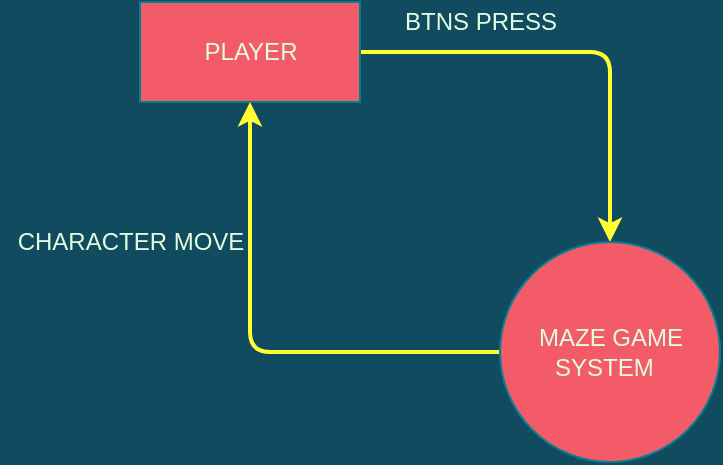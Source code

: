 <mxfile version="14.9.7" type="device" pages="2"><diagram id="c8V0IAwRftEbvmFbPyqu" name="LEVEL 0 DFD"><mxGraphModel dx="868" dy="525" grid="1" gridSize="10" guides="1" tooltips="1" connect="1" arrows="1" fold="1" page="1" pageScale="1" pageWidth="850" pageHeight="1100" background="#114B5F" math="0" shadow="0"><root><mxCell id="0"/><mxCell id="1" parent="0"/><mxCell id="WFDSKl5i8sQIzRVwI0GD-3" style="edgeStyle=orthogonalEdgeStyle;curved=0;rounded=1;sketch=0;orthogonalLoop=1;jettySize=auto;html=1;exitX=1;exitY=0.5;exitDx=0;exitDy=0;entryX=0.5;entryY=0;entryDx=0;entryDy=0;fontColor=#E4FDE1;fillColor=#F45B69;strokeWidth=2;strokeColor=#FFFF33;" parent="1" source="WFDSKl5i8sQIzRVwI0GD-1" target="WFDSKl5i8sQIzRVwI0GD-2" edge="1"><mxGeometry relative="1" as="geometry"/></mxCell><mxCell id="WFDSKl5i8sQIzRVwI0GD-1" value="PLAYER" style="html=1;dashed=0;whitespace=wrap;rounded=0;sketch=0;fontColor=#E4FDE1;strokeColor=#028090;fillColor=#F45B69;" parent="1" vertex="1"><mxGeometry x="140" y="140" width="110" height="50" as="geometry"/></mxCell><mxCell id="WFDSKl5i8sQIzRVwI0GD-5" style="edgeStyle=orthogonalEdgeStyle;curved=0;rounded=1;sketch=0;orthogonalLoop=1;jettySize=auto;html=1;exitX=0;exitY=0.5;exitDx=0;exitDy=0;entryX=0.5;entryY=1;entryDx=0;entryDy=0;fontColor=#E4FDE1;strokeColor=#FFFF33;strokeWidth=2;fillColor=#F45B69;" parent="1" source="WFDSKl5i8sQIzRVwI0GD-2" target="WFDSKl5i8sQIzRVwI0GD-1" edge="1"><mxGeometry relative="1" as="geometry"/></mxCell><mxCell id="WFDSKl5i8sQIzRVwI0GD-2" value="MAZE GAME&lt;br&gt;&amp;nbsp;SYSTEM&amp;nbsp; &amp;nbsp;" style="shape=ellipse;html=1;dashed=0;whitespace=wrap;aspect=fixed;perimeter=ellipsePerimeter;rounded=0;sketch=0;fontColor=#E4FDE1;strokeColor=#028090;fillColor=#F45B69;" parent="1" vertex="1"><mxGeometry x="320" y="260" width="110" height="110" as="geometry"/></mxCell><mxCell id="WFDSKl5i8sQIzRVwI0GD-4" value="BTNS PRESS" style="text;html=1;align=center;verticalAlign=middle;resizable=0;points=[];autosize=1;strokeColor=none;fontColor=#E4FDE1;" parent="1" vertex="1"><mxGeometry x="265" y="140" width="90" height="20" as="geometry"/></mxCell><mxCell id="WFDSKl5i8sQIzRVwI0GD-6" value="CHARACTER MOVE" style="text;html=1;align=center;verticalAlign=middle;resizable=0;points=[];autosize=1;strokeColor=none;fontColor=#E4FDE1;" parent="1" vertex="1"><mxGeometry x="70" y="250" width="130" height="20" as="geometry"/></mxCell></root></mxGraphModel></diagram><diagram id="S3SEvm4pLEL_2nai1-2F" name="the maze class diagram"><mxGraphModel dx="868" dy="525" grid="1" gridSize="10" guides="1" tooltips="1" connect="1" arrows="1" fold="1" page="1" pageScale="1" pageWidth="850" pageHeight="1100" background="#114B5F" math="0" shadow="0"><root><mxCell id="AX-JLRHO-QXHmwOKOyjI-0"/><mxCell id="AX-JLRHO-QXHmwOKOyjI-1" parent="AX-JLRHO-QXHmwOKOyjI-0"/><mxCell id="wP8tQnSaY_AfaWh4nZEp-37" style="edgeStyle=orthogonalEdgeStyle;orthogonalLoop=1;jettySize=auto;html=1;exitX=0.5;exitY=0;exitDx=0;exitDy=0;entryX=0.5;entryY=0.95;entryDx=0;entryDy=0;entryPerimeter=0;rounded=0;strokeColor=#8EFF38;strokeWidth=2;targetPerimeterSpacing=-5;sourcePerimeterSpacing=-2;endArrow=block;endFill=0;" edge="1" parent="AX-JLRHO-QXHmwOKOyjI-1" source="AX-JLRHO-QXHmwOKOyjI-2" target="wP8tQnSaY_AfaWh4nZEp-27"><mxGeometry relative="1" as="geometry"/></mxCell><mxCell id="AX-JLRHO-QXHmwOKOyjI-2" value="&lt;br&gt;Player" style="swimlane;fontStyle=0;align=center;verticalAlign=top;childLayout=stackLayout;horizontal=1;startSize=55;horizontalStack=0;resizeParent=1;resizeParentMax=0;resizeLast=0;collapsible=0;marginBottom=0;html=1;rounded=0;sketch=0;strokeColor=#A50040;swimlaneFillColor=#ffffff;fillColor=#d80073;fontColor=#000000;" parent="AX-JLRHO-QXHmwOKOyjI-1" vertex="1"><mxGeometry x="10" y="394" width="140" height="123" as="geometry"/></mxCell><mxCell id="AX-JLRHO-QXHmwOKOyjI-3" value="attributes" style="text;html=1;align=center;verticalAlign=middle;spacingLeft=4;spacingRight=4;overflow=hidden;rotatable=0;points=[[0,0.5],[1,0.5]];portConstraint=eastwest;fillColor=#d5e8d4;strokeColor=#82b366;fontColor=#000000;" parent="AX-JLRHO-QXHmwOKOyjI-2" vertex="1"><mxGeometry y="55" width="140" height="20" as="geometry"/></mxCell><mxCell id="AX-JLRHO-QXHmwOKOyjI-7" value="" style="line;strokeWidth=1;align=left;verticalAlign=middle;spacingTop=-1;spacingLeft=3;spacingRight=3;rotatable=0;labelPosition=right;points=[];portConstraint=eastwest;fillColor=#d5e8d4;strokeColor=#82b366;fontColor=#000000;" parent="AX-JLRHO-QXHmwOKOyjI-2" vertex="1"><mxGeometry y="75" width="140" height="8" as="geometry"/></mxCell><mxCell id="AX-JLRHO-QXHmwOKOyjI-8" value="operations" style="text;html=1;align=center;verticalAlign=middle;spacingLeft=4;spacingRight=4;overflow=hidden;rotatable=0;points=[[0,0.5],[1,0.5]];portConstraint=eastwest;fillColor=#d5e8d4;strokeColor=#82b366;fontColor=#000000;" parent="AX-JLRHO-QXHmwOKOyjI-2" vertex="1"><mxGeometry y="83" width="140" height="20" as="geometry"/></mxCell><mxCell id="_AYV9beY4FiuY5jTzfKT-6" value="move()" style="text;html=1;align=left;verticalAlign=middle;spacingLeft=4;spacingRight=4;overflow=hidden;rotatable=0;points=[[0,0.5],[1,0.5]];portConstraint=eastwest;fillColor=#d5e8d4;strokeColor=#82b366;fontColor=#000000;" parent="AX-JLRHO-QXHmwOKOyjI-2" vertex="1"><mxGeometry y="103" width="140" height="20" as="geometry"/></mxCell><mxCell id="wP8tQnSaY_AfaWh4nZEp-38" style="edgeStyle=orthogonalEdgeStyle;rounded=0;orthogonalLoop=1;jettySize=auto;html=1;exitX=0.5;exitY=0;exitDx=0;exitDy=0;entryX=0.493;entryY=1;entryDx=0;entryDy=0;entryPerimeter=0;strokeColor=#8EFF38;strokeWidth=2;targetPerimeterSpacing=-5;sourcePerimeterSpacing=-2;endArrow=block;endFill=0;" edge="1" parent="AX-JLRHO-QXHmwOKOyjI-1" source="_AYV9beY4FiuY5jTzfKT-13" target="wP8tQnSaY_AfaWh4nZEp-27"><mxGeometry relative="1" as="geometry"/></mxCell><mxCell id="_AYV9beY4FiuY5jTzfKT-13" value="&lt;br&gt;Goal" style="swimlane;fontStyle=0;align=center;verticalAlign=top;childLayout=stackLayout;horizontal=1;startSize=55;horizontalStack=0;resizeParent=1;resizeParentMax=0;resizeLast=0;collapsible=0;marginBottom=0;html=1;rounded=0;sketch=0;strokeColor=#A50040;swimlaneFillColor=#ffffff;fillColor=#d80073;fontColor=#000000;" parent="AX-JLRHO-QXHmwOKOyjI-1" vertex="1"><mxGeometry x="190" y="394" width="140" height="149" as="geometry"/></mxCell><mxCell id="_AYV9beY4FiuY5jTzfKT-14" value="attributes" style="text;html=1;align=center;verticalAlign=middle;spacingLeft=4;spacingRight=4;overflow=hidden;rotatable=0;points=[[0,0.5],[1,0.5]];portConstraint=eastwest;fillColor=#d5e8d4;strokeColor=#82b366;fontColor=#000000;" parent="_AYV9beY4FiuY5jTzfKT-13" vertex="1"><mxGeometry y="55" width="140" height="20" as="geometry"/></mxCell><mxCell id="_AYV9beY4FiuY5jTzfKT-17" value="achieved : bool" style="text;html=1;align=left;verticalAlign=middle;spacingLeft=4;spacingRight=4;overflow=hidden;rotatable=0;points=[[0,0.5],[1,0.5]];portConstraint=eastwest;fillColor=#d5e8d4;strokeColor=#82b366;fontColor=#000000;" parent="_AYV9beY4FiuY5jTzfKT-13" vertex="1"><mxGeometry y="75" width="140" height="26" as="geometry"/></mxCell><mxCell id="_AYV9beY4FiuY5jTzfKT-18" value="" style="line;strokeWidth=1;align=left;verticalAlign=middle;spacingTop=-1;spacingLeft=3;spacingRight=3;rotatable=0;labelPosition=right;points=[];portConstraint=eastwest;fillColor=#d5e8d4;strokeColor=#82b366;fontColor=#000000;" parent="_AYV9beY4FiuY5jTzfKT-13" vertex="1"><mxGeometry y="101" width="140" height="8" as="geometry"/></mxCell><mxCell id="_AYV9beY4FiuY5jTzfKT-19" value="operations" style="text;html=1;align=center;verticalAlign=middle;spacingLeft=4;spacingRight=4;overflow=hidden;rotatable=0;points=[[0,0.5],[1,0.5]];portConstraint=eastwest;fillColor=#d5e8d4;strokeColor=#82b366;fontColor=#000000;" parent="_AYV9beY4FiuY5jTzfKT-13" vertex="1"><mxGeometry y="109" width="140" height="20" as="geometry"/></mxCell><mxCell id="wP8tQnSaY_AfaWh4nZEp-41" value="vanish()" style="text;html=1;align=center;verticalAlign=middle;spacingLeft=4;spacingRight=4;overflow=hidden;rotatable=0;points=[[0,0.5],[1,0.5]];portConstraint=eastwest;fillColor=#d5e8d4;strokeColor=#82b366;fontColor=#000000;" vertex="1" parent="_AYV9beY4FiuY5jTzfKT-13"><mxGeometry y="129" width="140" height="20" as="geometry"/></mxCell><mxCell id="_AYV9beY4FiuY5jTzfKT-24" value="map" style="swimlane;fontStyle=0;align=center;verticalAlign=top;childLayout=stackLayout;horizontal=1;startSize=55;horizontalStack=0;resizeParent=1;resizeParentMax=0;resizeLast=0;collapsible=0;marginBottom=0;html=1;rounded=0;sketch=0;strokeColor=#A50040;swimlaneFillColor=#ffffff;fillColor=#d80073;fontColor=#000000;" parent="AX-JLRHO-QXHmwOKOyjI-1" vertex="1"><mxGeometry x="670" y="284" width="140" height="209" as="geometry"/></mxCell><mxCell id="_AYV9beY4FiuY5jTzfKT-25" value="attributes" style="text;html=1;align=center;verticalAlign=middle;spacingLeft=4;spacingRight=4;overflow=hidden;rotatable=0;points=[[0,0.5],[1,0.5]];portConstraint=eastwest;fillColor=#d5e8d4;strokeColor=#82b366;fontColor=#000000;" parent="_AYV9beY4FiuY5jTzfKT-24" vertex="1"><mxGeometry y="55" width="140" height="20" as="geometry"/></mxCell><mxCell id="_AYV9beY4FiuY5jTzfKT-26" value="map : 2D array" style="text;html=1;align=left;verticalAlign=middle;spacingLeft=4;spacingRight=4;overflow=hidden;rotatable=0;points=[[0,0.5],[1,0.5]];portConstraint=eastwest;fillColor=#d5e8d4;strokeColor=#82b366;fontColor=#000000;" parent="_AYV9beY4FiuY5jTzfKT-24" vertex="1"><mxGeometry y="75" width="140" height="20" as="geometry"/></mxCell><mxCell id="_AYV9beY4FiuY5jTzfKT-27" value="thickness : num" style="text;html=1;align=left;verticalAlign=middle;spacingLeft=4;spacingRight=4;overflow=hidden;rotatable=0;points=[[0,0.5],[1,0.5]];portConstraint=eastwest;fillColor=#d5e8d4;strokeColor=#82b366;fontColor=#000000;" parent="_AYV9beY4FiuY5jTzfKT-24" vertex="1"><mxGeometry y="95" width="140" height="20" as="geometry"/></mxCell><mxCell id="_AYV9beY4FiuY5jTzfKT-28" value="touched : bool" style="text;html=1;align=left;verticalAlign=middle;spacingLeft=4;spacingRight=4;overflow=hidden;rotatable=0;points=[[0,0.5],[1,0.5]];portConstraint=eastwest;fillColor=#d5e8d4;strokeColor=#82b366;fontColor=#000000;" parent="_AYV9beY4FiuY5jTzfKT-24" vertex="1"><mxGeometry y="115" width="140" height="26" as="geometry"/></mxCell><mxCell id="_AYV9beY4FiuY5jTzfKT-29" value="" style="line;strokeWidth=1;align=left;verticalAlign=middle;spacingTop=-1;spacingLeft=3;spacingRight=3;rotatable=0;labelPosition=right;points=[];portConstraint=eastwest;fillColor=#d5e8d4;strokeColor=#82b366;fontColor=#000000;" parent="_AYV9beY4FiuY5jTzfKT-24" vertex="1"><mxGeometry y="141" width="140" height="8" as="geometry"/></mxCell><mxCell id="_AYV9beY4FiuY5jTzfKT-30" value="operations" style="text;html=1;align=center;verticalAlign=middle;spacingLeft=4;spacingRight=4;overflow=hidden;rotatable=0;points=[[0,0.5],[1,0.5]];portConstraint=eastwest;fillColor=#d5e8d4;strokeColor=#82b366;fontColor=#000000;" parent="_AYV9beY4FiuY5jTzfKT-24" vertex="1"><mxGeometry y="149" width="140" height="20" as="geometry"/></mxCell><mxCell id="_AYV9beY4FiuY5jTzfKT-31" value="draw()" style="text;html=1;align=left;verticalAlign=middle;spacingLeft=4;spacingRight=4;overflow=hidden;rotatable=0;points=[[0,0.5],[1,0.5]];portConstraint=eastwest;fillColor=#d5e8d4;strokeColor=#82b366;fontColor=#000000;" parent="_AYV9beY4FiuY5jTzfKT-24" vertex="1"><mxGeometry y="169" width="140" height="20" as="geometry"/></mxCell><mxCell id="_AYV9beY4FiuY5jTzfKT-32" value="update()" style="text;html=1;align=left;verticalAlign=middle;spacingLeft=4;spacingRight=4;overflow=hidden;rotatable=0;points=[[0,0.5],[1,0.5]];portConstraint=eastwest;fillColor=#d5e8d4;strokeColor=#82b366;fontColor=#000000;" parent="_AYV9beY4FiuY5jTzfKT-24" vertex="1"><mxGeometry y="189" width="140" height="20" as="geometry"/></mxCell><mxCell id="_AYV9beY4FiuY5jTzfKT-34" value="&lt;br&gt;Game" style="swimlane;fontStyle=0;align=center;verticalAlign=top;childLayout=stackLayout;horizontal=1;startSize=55;horizontalStack=0;resizeParent=1;resizeParentMax=0;resizeLast=0;collapsible=0;marginBottom=0;html=1;rounded=0;sketch=0;strokeColor=#A50040;swimlaneFillColor=#ffffff;fillColor=#d80073;fontColor=#000000;" parent="AX-JLRHO-QXHmwOKOyjI-1" vertex="1"><mxGeometry x="360" y="27" width="180" height="367" as="geometry"/></mxCell><mxCell id="_AYV9beY4FiuY5jTzfKT-35" value="attributes" style="text;html=1;align=center;verticalAlign=middle;spacingLeft=4;spacingRight=4;overflow=hidden;rotatable=0;points=[[0,0.5],[1,0.5]];portConstraint=eastwest;fillColor=#d5e8d4;strokeColor=#82b366;fontColor=#000000;" parent="_AYV9beY4FiuY5jTzfKT-34" vertex="1"><mxGeometry y="55" width="180" height="20" as="geometry"/></mxCell><mxCell id="_AYV9beY4FiuY5jTzfKT-36" value="state : 'start' | &quot;end&quot; | &quot;pending&quot;" style="text;html=1;align=left;verticalAlign=middle;spacingLeft=4;spacingRight=4;overflow=hidden;rotatable=0;points=[[0,0.5],[1,0.5]];portConstraint=eastwest;fillColor=#d5e8d4;strokeColor=#82b366;fontColor=#000000;" parent="_AYV9beY4FiuY5jTzfKT-34" vertex="1"><mxGeometry y="75" width="180" height="20" as="geometry"/></mxCell><mxCell id="_AYV9beY4FiuY5jTzfKT-37" value="level : int" style="text;html=1;align=left;verticalAlign=middle;spacingLeft=4;spacingRight=4;overflow=hidden;rotatable=0;points=[[0,0.5],[1,0.5]];portConstraint=eastwest;fillColor=#d5e8d4;strokeColor=#82b366;fontColor=#000000;" parent="_AYV9beY4FiuY5jTzfKT-34" vertex="1"><mxGeometry y="95" width="180" height="24" as="geometry"/></mxCell><mxCell id="wP8tQnSaY_AfaWh4nZEp-71" value="mode : &quot;classic&quot;" style="text;html=1;align=left;verticalAlign=middle;spacingLeft=4;spacingRight=4;overflow=hidden;rotatable=0;points=[[0,0.5],[1,0.5]];portConstraint=eastwest;fillColor=#d5e8d4;strokeColor=#82b366;fontColor=#000000;" vertex="1" parent="_AYV9beY4FiuY5jTzfKT-34"><mxGeometry y="119" width="180" height="24" as="geometry"/></mxCell><mxCell id="wP8tQnSaY_AfaWh4nZEp-72" value="score : int" style="text;html=1;align=left;verticalAlign=middle;spacingLeft=4;spacingRight=4;overflow=hidden;rotatable=0;points=[[0,0.5],[1,0.5]];portConstraint=eastwest;fillColor=#d5e8d4;strokeColor=#82b366;fontColor=#000000;" vertex="1" parent="_AYV9beY4FiuY5jTzfKT-34"><mxGeometry y="143" width="180" height="24" as="geometry"/></mxCell><mxCell id="wP8tQnSaY_AfaWh4nZEp-73" value="player" style="text;html=1;align=left;verticalAlign=middle;spacingLeft=4;spacingRight=4;overflow=hidden;rotatable=0;points=[[0,0.5],[1,0.5]];portConstraint=eastwest;fillColor=#d5e8d4;strokeColor=#82b366;fontColor=#000000;" vertex="1" parent="_AYV9beY4FiuY5jTzfKT-34"><mxGeometry y="167" width="180" height="24" as="geometry"/></mxCell><mxCell id="wP8tQnSaY_AfaWh4nZEp-75" value="Goal" style="text;html=1;align=left;verticalAlign=middle;spacingLeft=4;spacingRight=4;overflow=hidden;rotatable=0;points=[[0,0.5],[1,0.5]];portConstraint=eastwest;fillColor=#d5e8d4;strokeColor=#82b366;fontColor=#000000;" vertex="1" parent="_AYV9beY4FiuY5jTzfKT-34"><mxGeometry y="191" width="180" height="24" as="geometry"/></mxCell><mxCell id="wP8tQnSaY_AfaWh4nZEp-74" value="map : walls" style="text;html=1;align=left;verticalAlign=middle;spacingLeft=4;spacingRight=4;overflow=hidden;rotatable=0;points=[[0,0.5],[1,0.5]];portConstraint=eastwest;fillColor=#d5e8d4;strokeColor=#82b366;fontColor=#000000;" vertex="1" parent="_AYV9beY4FiuY5jTzfKT-34"><mxGeometry y="215" width="180" height="24" as="geometry"/></mxCell><mxCell id="_AYV9beY4FiuY5jTzfKT-39" value="" style="line;strokeWidth=1;align=left;verticalAlign=middle;spacingTop=-1;spacingLeft=3;spacingRight=3;rotatable=0;labelPosition=right;points=[];portConstraint=eastwest;fillColor=#d5e8d4;strokeColor=#82b366;fontColor=#000000;" parent="_AYV9beY4FiuY5jTzfKT-34" vertex="1"><mxGeometry y="239" width="180" height="8" as="geometry"/></mxCell><mxCell id="_AYV9beY4FiuY5jTzfKT-40" value="operations" style="text;html=1;align=center;verticalAlign=middle;spacingLeft=4;spacingRight=4;overflow=hidden;rotatable=0;points=[[0,0.5],[1,0.5]];portConstraint=eastwest;fillColor=#d5e8d4;strokeColor=#82b366;fontColor=#000000;" parent="_AYV9beY4FiuY5jTzfKT-34" vertex="1"><mxGeometry y="247" width="180" height="20" as="geometry"/></mxCell><mxCell id="_AYV9beY4FiuY5jTzfKT-41" value="start()" style="text;html=1;align=left;verticalAlign=middle;spacingLeft=4;spacingRight=4;overflow=hidden;rotatable=0;points=[[0,0.5],[1,0.5]];portConstraint=eastwest;fillColor=#d5e8d4;strokeColor=#82b366;fontColor=#000000;" parent="_AYV9beY4FiuY5jTzfKT-34" vertex="1"><mxGeometry y="267" width="180" height="20" as="geometry"/></mxCell><mxCell id="_AYV9beY4FiuY5jTzfKT-42" value="end()" style="text;html=1;align=left;verticalAlign=middle;spacingLeft=4;spacingRight=4;overflow=hidden;rotatable=0;points=[[0,0.5],[1,0.5]];portConstraint=eastwest;fillColor=#d5e8d4;strokeColor=#82b366;fontColor=#000000;" parent="_AYV9beY4FiuY5jTzfKT-34" vertex="1"><mxGeometry y="287" width="180" height="20" as="geometry"/></mxCell><mxCell id="_AYV9beY4FiuY5jTzfKT-43" value="clear()" style="text;html=1;align=left;verticalAlign=middle;spacingLeft=4;spacingRight=4;overflow=hidden;rotatable=0;points=[[0,0.5],[1,0.5]];portConstraint=eastwest;fillColor=#d5e8d4;strokeColor=#82b366;fontColor=#000000;" parent="_AYV9beY4FiuY5jTzfKT-34" vertex="1"><mxGeometry y="307" width="180" height="20" as="geometry"/></mxCell><mxCell id="_AYV9beY4FiuY5jTzfKT-45" value="pause()" style="text;html=1;align=left;verticalAlign=middle;spacingLeft=4;spacingRight=4;overflow=hidden;rotatable=0;points=[[0,0.5],[1,0.5]];portConstraint=eastwest;fillColor=#d5e8d4;strokeColor=#82b366;fontColor=#000000;" parent="_AYV9beY4FiuY5jTzfKT-34" vertex="1"><mxGeometry y="327" width="180" height="20" as="geometry"/></mxCell><mxCell id="_AYV9beY4FiuY5jTzfKT-46" value="resume()" style="text;html=1;align=left;verticalAlign=middle;spacingLeft=4;spacingRight=4;overflow=hidden;rotatable=0;points=[[0,0.5],[1,0.5]];portConstraint=eastwest;fillColor=#d5e8d4;strokeColor=#82b366;fontColor=#000000;" parent="_AYV9beY4FiuY5jTzfKT-34" vertex="1"><mxGeometry y="347" width="180" height="20" as="geometry"/></mxCell><mxCell id="wP8tQnSaY_AfaWh4nZEp-19" value="&lt;br&gt;Character" style="swimlane;fontStyle=0;align=center;verticalAlign=top;childLayout=stackLayout;horizontal=1;startSize=55;horizontalStack=0;resizeParent=1;resizeParentMax=0;resizeLast=0;collapsible=0;marginBottom=0;html=1;rounded=0;sketch=0;strokeColor=#A50040;swimlaneFillColor=#ffffff;fillColor=#d80073;fontColor=#000000;" vertex="1" parent="AX-JLRHO-QXHmwOKOyjI-1"><mxGeometry x="90" y="130" width="140" height="203" as="geometry"/></mxCell><mxCell id="wP8tQnSaY_AfaWh4nZEp-20" value="attributes" style="text;html=1;align=center;verticalAlign=middle;spacingLeft=4;spacingRight=4;overflow=hidden;rotatable=0;points=[[0,0.5],[1,0.5]];portConstraint=eastwest;fillColor=#d5e8d4;strokeColor=#82b366;fontColor=#000000;" vertex="1" parent="wP8tQnSaY_AfaWh4nZEp-19"><mxGeometry y="55" width="140" height="20" as="geometry"/></mxCell><mxCell id="wP8tQnSaY_AfaWh4nZEp-40" value="size : {width, height} : int" style="text;html=1;align=left;verticalAlign=middle;spacingLeft=4;spacingRight=4;overflow=hidden;rotatable=0;points=[[0,0.5],[1,0.5]];portConstraint=eastwest;fillColor=#d5e8d4;strokeColor=#82b366;fontColor=#000000;" vertex="1" parent="wP8tQnSaY_AfaWh4nZEp-19"><mxGeometry y="75" width="140" height="20" as="geometry"/></mxCell><mxCell id="wP8tQnSaY_AfaWh4nZEp-39" value="coordinates {x ; y} : int" style="text;html=1;align=left;verticalAlign=middle;spacingLeft=4;spacingRight=4;overflow=hidden;rotatable=0;points=[[0,0.5],[1,0.5]];portConstraint=eastwest;fillColor=#d5e8d4;strokeColor=#82b366;fontColor=#000000;" vertex="1" parent="wP8tQnSaY_AfaWh4nZEp-19"><mxGeometry y="95" width="140" height="20" as="geometry"/></mxCell><mxCell id="wP8tQnSaY_AfaWh4nZEp-24" value="" style="line;strokeWidth=1;align=left;verticalAlign=middle;spacingTop=-1;spacingLeft=3;spacingRight=3;rotatable=0;labelPosition=right;points=[];portConstraint=eastwest;fillColor=#d5e8d4;strokeColor=#82b366;fontColor=#000000;" vertex="1" parent="wP8tQnSaY_AfaWh4nZEp-19"><mxGeometry y="115" width="140" height="8" as="geometry"/></mxCell><mxCell id="wP8tQnSaY_AfaWh4nZEp-25" value="operation" style="text;html=1;align=center;verticalAlign=middle;spacingLeft=4;spacingRight=4;overflow=hidden;rotatable=0;points=[[0,0.5],[1,0.5]];portConstraint=eastwest;fillColor=#d5e8d4;strokeColor=#82b366;fontColor=#000000;" vertex="1" parent="wP8tQnSaY_AfaWh4nZEp-19"><mxGeometry y="123" width="140" height="20" as="geometry"/></mxCell><mxCell id="_AYV9beY4FiuY5jTzfKT-3" value="draw()" style="text;html=1;align=left;verticalAlign=middle;spacingLeft=4;spacingRight=4;overflow=hidden;rotatable=0;points=[[0,0.5],[1,0.5]];portConstraint=eastwest;fillColor=#d5e8d4;strokeColor=#82b366;fontColor=#000000;" parent="wP8tQnSaY_AfaWh4nZEp-19" vertex="1"><mxGeometry y="143" width="140" height="20" as="geometry"/></mxCell><mxCell id="_AYV9beY4FiuY5jTzfKT-23" value="update()" style="text;html=1;align=left;verticalAlign=middle;spacingLeft=4;spacingRight=4;overflow=hidden;rotatable=0;points=[[0,0.5],[1,0.5]];portConstraint=eastwest;fillColor=#d5e8d4;strokeColor=#82b366;fontColor=#000000;" parent="wP8tQnSaY_AfaWh4nZEp-19" vertex="1"><mxGeometry y="163" width="140" height="20" as="geometry"/></mxCell><mxCell id="wP8tQnSaY_AfaWh4nZEp-27" value="" style="text;html=1;align=left;verticalAlign=middle;spacingLeft=4;spacingRight=4;overflow=hidden;rotatable=0;points=[[0,0.5],[1,0.5]];portConstraint=eastwest;fillColor=#d5e8d4;strokeColor=#82b366;fontColor=#000000;" vertex="1" parent="wP8tQnSaY_AfaWh4nZEp-19"><mxGeometry y="183" width="140" height="20" as="geometry"/></mxCell><mxCell id="wP8tQnSaY_AfaWh4nZEp-76" value="" style="endArrow=none;startArrow=none;endFill=0;startFill=0;endSize=8;html=1;verticalAlign=bottom;labelBackgroundColor=none;strokeWidth=3;exitX=1;exitY=0.5;exitDx=0;exitDy=0;entryX=0.478;entryY=1.05;entryDx=0;entryDy=0;entryPerimeter=0;strokeColor=#FF0000;" edge="1" parent="AX-JLRHO-QXHmwOKOyjI-1" source="_AYV9beY4FiuY5jTzfKT-14" target="_AYV9beY4FiuY5jTzfKT-46"><mxGeometry width="160" relative="1" as="geometry"><mxPoint x="340" y="460" as="sourcePoint"/><mxPoint x="500" y="460" as="targetPoint"/></mxGeometry></mxCell><mxCell id="wP8tQnSaY_AfaWh4nZEp-77" value="" style="endArrow=none;startArrow=none;endFill=0;startFill=0;endSize=8;html=1;verticalAlign=bottom;labelBackgroundColor=none;strokeWidth=3;exitX=0.514;exitY=1.15;exitDx=0;exitDy=0;exitPerimeter=0;edgeStyle=orthogonalEdgeStyle;entryX=0.533;entryY=1;entryDx=0;entryDy=0;entryPerimeter=0;elbow=vertical;strokeColor=#FF0000;curved=1;" edge="1" parent="AX-JLRHO-QXHmwOKOyjI-1" source="_AYV9beY4FiuY5jTzfKT-6" target="_AYV9beY4FiuY5jTzfKT-46"><mxGeometry width="160" relative="1" as="geometry"><mxPoint x="100" y="620" as="sourcePoint"/><mxPoint x="260" y="620" as="targetPoint"/><Array as="points"><mxPoint x="82" y="590"/><mxPoint x="456" y="590"/></Array></mxGeometry></mxCell><mxCell id="wP8tQnSaY_AfaWh4nZEp-79" value="" style="endArrow=none;startArrow=none;endFill=0;startFill=0;endSize=8;html=1;verticalAlign=bottom;labelBackgroundColor=none;strokeWidth=3;sourcePerimeterSpacing=-2;targetPerimeterSpacing=-5;entryX=0.25;entryY=0;entryDx=0;entryDy=0;exitX=1;exitY=0.5;exitDx=0;exitDy=0;strokeColor=#FF0000;" edge="1" parent="AX-JLRHO-QXHmwOKOyjI-1" source="wP8tQnSaY_AfaWh4nZEp-74" target="_AYV9beY4FiuY5jTzfKT-24"><mxGeometry width="160" relative="1" as="geometry"><mxPoint x="590" y="240" as="sourcePoint"/><mxPoint x="750" y="240" as="targetPoint"/></mxGeometry></mxCell><mxCell id="wP8tQnSaY_AfaWh4nZEp-80" value="Controller" style="swimlane;fontStyle=0;align=center;verticalAlign=top;childLayout=stackLayout;horizontal=1;startSize=55;horizontalStack=0;resizeParent=1;resizeParentMax=0;resizeLast=0;collapsible=0;marginBottom=0;html=1;" vertex="1" parent="AX-JLRHO-QXHmwOKOyjI-1"><mxGeometry x="490" y="543" width="140" height="123" as="geometry"/></mxCell><mxCell id="wP8tQnSaY_AfaWh4nZEp-81" value="Properties" style="text;html=1;strokeColor=none;fillColor=none;align=center;verticalAlign=middle;spacingLeft=4;spacingRight=4;overflow=hidden;rotatable=0;points=[[0,0.5],[1,0.5]];portConstraint=eastwest;" vertex="1" parent="wP8tQnSaY_AfaWh4nZEp-80"><mxGeometry y="55" width="140" height="20" as="geometry"/></mxCell><mxCell id="wP8tQnSaY_AfaWh4nZEp-82" value="actions" style="text;html=1;strokeColor=none;fillColor=none;align=left;verticalAlign=middle;spacingLeft=4;spacingRight=4;overflow=hidden;rotatable=0;points=[[0,0.5],[1,0.5]];portConstraint=eastwest;" vertex="1" parent="wP8tQnSaY_AfaWh4nZEp-80"><mxGeometry y="75" width="140" height="20" as="geometry"/></mxCell><mxCell id="wP8tQnSaY_AfaWh4nZEp-84" value="Status" style="text;html=1;strokeColor=none;fillColor=none;align=left;verticalAlign=middle;spacingLeft=4;spacingRight=4;overflow=hidden;rotatable=0;points=[[0,0.5],[1,0.5]];portConstraint=eastwest;" vertex="1" parent="wP8tQnSaY_AfaWh4nZEp-80"><mxGeometry y="95" width="140" height="20" as="geometry"/></mxCell><mxCell id="wP8tQnSaY_AfaWh4nZEp-85" value="" style="line;strokeWidth=1;fillColor=none;align=left;verticalAlign=middle;spacingTop=-1;spacingLeft=3;spacingRight=3;rotatable=0;labelPosition=right;points=[];portConstraint=eastwest;" vertex="1" parent="wP8tQnSaY_AfaWh4nZEp-80"><mxGeometry y="115" width="140" height="8" as="geometry"/></mxCell><mxCell id="wP8tQnSaY_AfaWh4nZEp-88" value="" style="endArrow=none;startArrow=none;endFill=0;startFill=0;endSize=8;html=1;verticalAlign=bottom;labelBackgroundColor=none;strokeWidth=3;sourcePerimeterSpacing=-2;targetPerimeterSpacing=-5;entryX=-0.021;entryY=0.131;entryDx=0;entryDy=0;entryPerimeter=0;dashed=1;strokeColor=#FFFF33;" edge="1" parent="AX-JLRHO-QXHmwOKOyjI-1" target="wP8tQnSaY_AfaWh4nZEp-80"><mxGeometry width="160" relative="1" as="geometry"><mxPoint x="430" y="510" as="sourcePoint"/><mxPoint x="480" y="630" as="targetPoint"/></mxGeometry></mxCell><mxCell id="wP8tQnSaY_AfaWh4nZEp-92" value="" style="endArrow=none;startArrow=none;endFill=0;startFill=0;endSize=8;html=1;verticalAlign=bottom;labelBackgroundColor=none;strokeWidth=3;sourcePerimeterSpacing=-2;targetPerimeterSpacing=-5;dashed=1;strokeColor=#FFFF33;" edge="1" parent="AX-JLRHO-QXHmwOKOyjI-1"><mxGeometry width="160" relative="1" as="geometry"><mxPoint x="360" y="440" as="sourcePoint"/><mxPoint x="487" y="580" as="targetPoint"/><Array as="points"><mxPoint x="440" y="580"/></Array></mxGeometry></mxCell></root></mxGraphModel></diagram></mxfile>